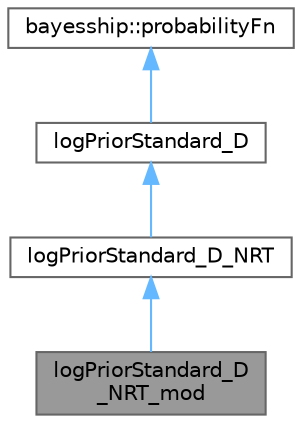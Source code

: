 digraph "logPriorStandard_D_NRT_mod"
{
 // LATEX_PDF_SIZE
  bgcolor="transparent";
  edge [fontname=Helvetica,fontsize=10,labelfontname=Helvetica,labelfontsize=10];
  node [fontname=Helvetica,fontsize=10,shape=box,height=0.2,width=0.4];
  Node1 [label="logPriorStandard_D\l_NRT_mod",height=0.2,width=0.4,color="gray40", fillcolor="grey60", style="filled", fontcolor="black",tooltip=" "];
  Node2 -> Node1 [dir="back",color="steelblue1",style="solid"];
  Node2 [label="logPriorStandard_D_NRT",height=0.2,width=0.4,color="gray40", fillcolor="white", style="filled",URL="$classlogPriorStandard__D__NRT.html",tooltip=" "];
  Node3 -> Node2 [dir="back",color="steelblue1",style="solid"];
  Node3 [label="logPriorStandard_D",height=0.2,width=0.4,color="gray40", fillcolor="white", style="filled",URL="$classlogPriorStandard__D.html",tooltip=" "];
  Node4 -> Node3 [dir="back",color="steelblue1",style="solid"];
  Node4 [label="bayesship::probabilityFn",height=0.2,width=0.4,color="gray40", fillcolor="white", style="filled",tooltip=" "];
}
